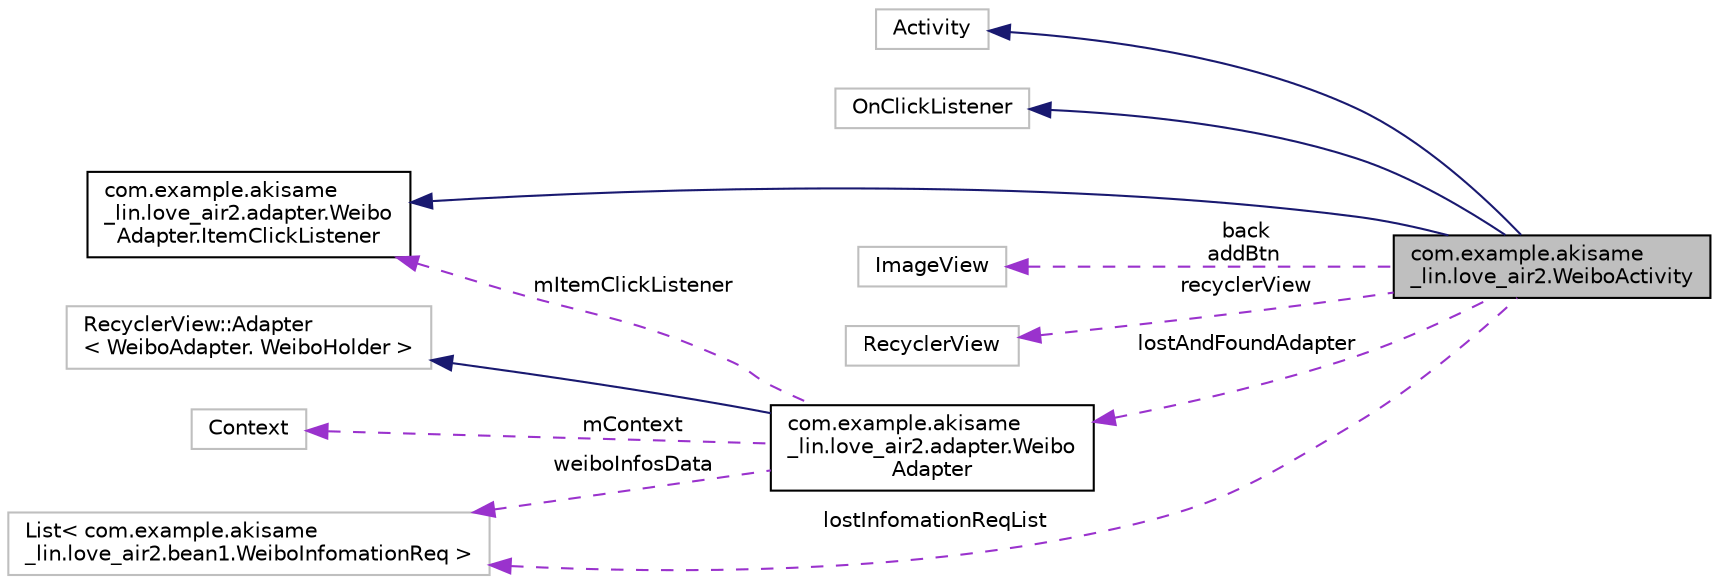 digraph "com.example.akisame_lin.love_air2.WeiboActivity"
{
 // LATEX_PDF_SIZE
  edge [fontname="Helvetica",fontsize="10",labelfontname="Helvetica",labelfontsize="10"];
  node [fontname="Helvetica",fontsize="10",shape=record];
  rankdir="LR";
  Node4 [label="com.example.akisame\l_lin.love_air2.WeiboActivity",height=0.2,width=0.4,color="black", fillcolor="grey75", style="filled", fontcolor="black",tooltip=" "];
  Node5 -> Node4 [dir="back",color="midnightblue",fontsize="10",style="solid",fontname="Helvetica"];
  Node5 [label="Activity",height=0.2,width=0.4,color="grey75", fillcolor="white", style="filled",tooltip=" "];
  Node6 -> Node4 [dir="back",color="midnightblue",fontsize="10",style="solid",fontname="Helvetica"];
  Node6 [label="OnClickListener",height=0.2,width=0.4,color="grey75", fillcolor="white", style="filled",tooltip=" "];
  Node7 -> Node4 [dir="back",color="midnightblue",fontsize="10",style="solid",fontname="Helvetica"];
  Node7 [label="com.example.akisame\l_lin.love_air2.adapter.Weibo\lAdapter.ItemClickListener",height=0.2,width=0.4,color="black", fillcolor="white", style="filled",URL="$interfacecom_1_1example_1_1akisame__lin_1_1love__air2_1_1adapter_1_1_weibo_adapter_1_1_item_click_listener.html",tooltip=" "];
  Node8 -> Node4 [dir="back",color="darkorchid3",fontsize="10",style="dashed",label=" back\naddBtn" ,fontname="Helvetica"];
  Node8 [label="ImageView",height=0.2,width=0.4,color="grey75", fillcolor="white", style="filled",tooltip=" "];
  Node9 -> Node4 [dir="back",color="darkorchid3",fontsize="10",style="dashed",label=" recyclerView" ,fontname="Helvetica"];
  Node9 [label="RecyclerView",height=0.2,width=0.4,color="grey75", fillcolor="white", style="filled",tooltip=" "];
  Node10 -> Node4 [dir="back",color="darkorchid3",fontsize="10",style="dashed",label=" lostInfomationReqList" ,fontname="Helvetica"];
  Node10 [label="List\< com.example.akisame\l_lin.love_air2.bean1.WeiboInfomationReq \>",height=0.2,width=0.4,color="grey75", fillcolor="white", style="filled",tooltip=" "];
  Node11 -> Node4 [dir="back",color="darkorchid3",fontsize="10",style="dashed",label=" lostAndFoundAdapter" ,fontname="Helvetica"];
  Node11 [label="com.example.akisame\l_lin.love_air2.adapter.Weibo\lAdapter",height=0.2,width=0.4,color="black", fillcolor="white", style="filled",URL="$classcom_1_1example_1_1akisame__lin_1_1love__air2_1_1adapter_1_1_weibo_adapter.html",tooltip=" "];
  Node12 -> Node11 [dir="back",color="midnightblue",fontsize="10",style="solid",fontname="Helvetica"];
  Node12 [label="RecyclerView::Adapter\l\< WeiboAdapter. WeiboHolder \>",height=0.2,width=0.4,color="grey75", fillcolor="white", style="filled",tooltip=" "];
  Node7 -> Node11 [dir="back",color="darkorchid3",fontsize="10",style="dashed",label=" mItemClickListener" ,fontname="Helvetica"];
  Node10 -> Node11 [dir="back",color="darkorchid3",fontsize="10",style="dashed",label=" weiboInfosData" ,fontname="Helvetica"];
  Node13 -> Node11 [dir="back",color="darkorchid3",fontsize="10",style="dashed",label=" mContext" ,fontname="Helvetica"];
  Node13 [label="Context",height=0.2,width=0.4,color="grey75", fillcolor="white", style="filled",tooltip=" "];
}
